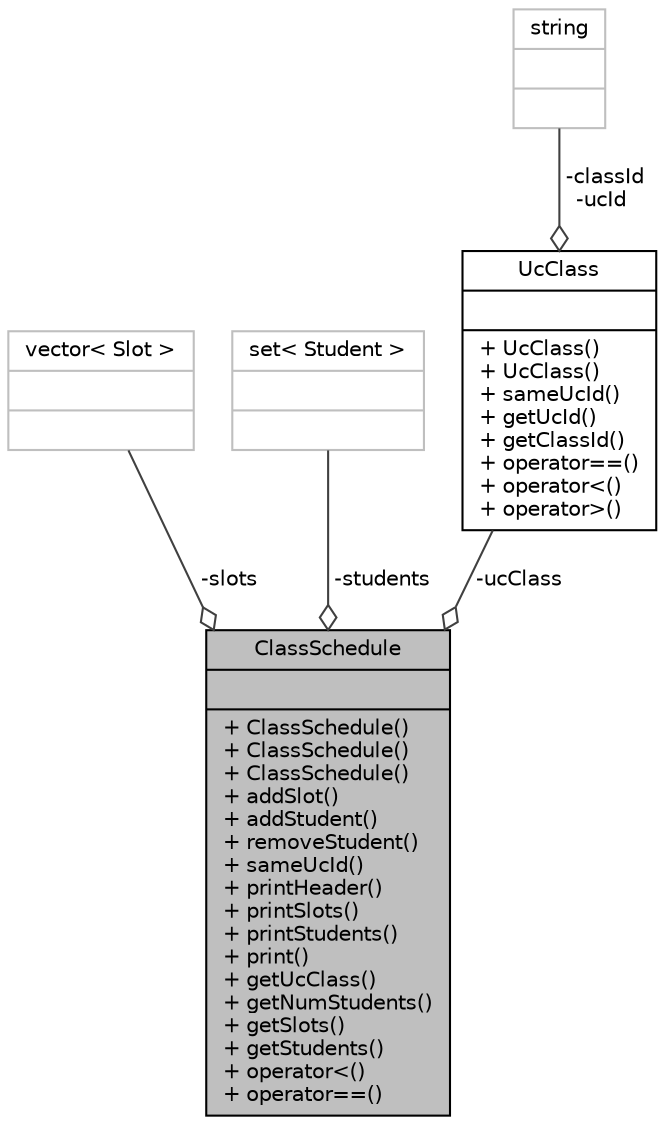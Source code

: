 digraph "ClassSchedule"
{
 // LATEX_PDF_SIZE
  bgcolor="transparent";
  edge [fontname="Helvetica",fontsize="10",labelfontname="Helvetica",labelfontsize="10"];
  node [fontname="Helvetica",fontsize="10",shape=record];
  Node1 [label="{ClassSchedule\n||+ ClassSchedule()\l+ ClassSchedule()\l+ ClassSchedule()\l+ addSlot()\l+ addStudent()\l+ removeStudent()\l+ sameUcId()\l+ printHeader()\l+ printSlots()\l+ printStudents()\l+ print()\l+ getUcClass()\l+ getNumStudents()\l+ getSlots()\l+ getStudents()\l+ operator\<()\l+ operator==()\l}",height=0.2,width=0.4,color="black", fillcolor="grey75", style="filled", fontcolor="black",tooltip="Class that represents a schedule for a class in a given Course, with a vector of slots and a set of s..."];
  Node2 -> Node1 [color="grey25",fontsize="10",style="solid",label=" -slots" ,arrowhead="odiamond",fontname="Helvetica"];
  Node2 [label="{vector\< Slot \>\n||}",height=0.2,width=0.4,color="grey75",tooltip=" "];
  Node3 -> Node1 [color="grey25",fontsize="10",style="solid",label=" -students" ,arrowhead="odiamond",fontname="Helvetica"];
  Node3 [label="{set\< Student \>\n||}",height=0.2,width=0.4,color="grey75",tooltip=" "];
  Node4 -> Node1 [color="grey25",fontsize="10",style="solid",label=" -ucClass" ,arrowhead="odiamond",fontname="Helvetica"];
  Node4 [label="{UcClass\n||+ UcClass()\l+ UcClass()\l+ sameUcId()\l+ getUcId()\l+ getClassId()\l+ operator==()\l+ operator\<()\l+ operator\>()\l}",height=0.2,width=0.4,color="black",URL="$class_uc_class.html",tooltip="Class to store the information about a given class in a UC."];
  Node5 -> Node4 [color="grey25",fontsize="10",style="solid",label=" -classId\n-ucId" ,arrowhead="odiamond",fontname="Helvetica"];
  Node5 [label="{string\n||}",height=0.2,width=0.4,color="grey75",tooltip=" "];
}
